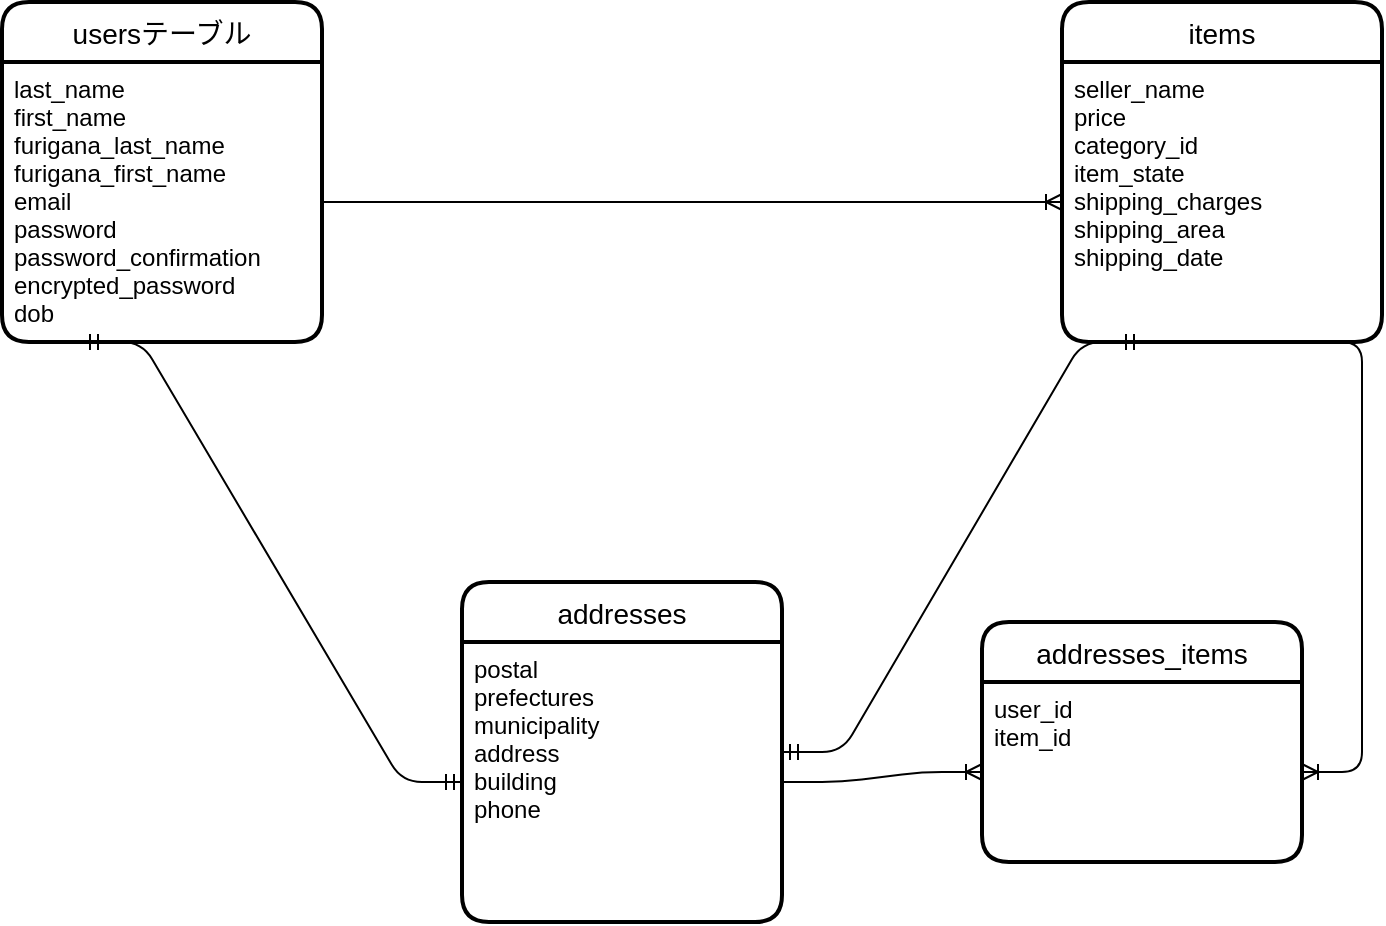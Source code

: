 <mxfile version="13.10.0" type="embed">
    <diagram id="2u54URwKtn0oQCWYSAu8" name="ページ1">
        <mxGraphModel dx="1465" dy="985" grid="1" gridSize="10" guides="1" tooltips="1" connect="1" arrows="1" fold="1" page="1" pageScale="1" pageWidth="827" pageHeight="1169" math="0" shadow="0">
            <root>
                <mxCell id="0"/>
                <mxCell id="1" parent="0"/>
                <mxCell id="yAP5g8DO2VciCxcq5tfG-16" value="usersテーブル" style="swimlane;childLayout=stackLayout;horizontal=1;startSize=30;horizontalStack=0;rounded=1;fontSize=14;fontStyle=0;strokeWidth=2;resizeParent=0;resizeLast=1;shadow=0;dashed=0;align=center;" parent="1" vertex="1">
                    <mxGeometry x="30" y="380" width="160" height="170" as="geometry"/>
                </mxCell>
                <mxCell id="yAP5g8DO2VciCxcq5tfG-17" value="last_name&#10;first_name&#10;furigana_last_name&#10;furigana_first_name&#10;email　&#10;password&#10;password_confirmation&#10;encrypted_password&#10;dob" style="align=left;strokeColor=none;fillColor=none;spacingLeft=4;fontSize=12;verticalAlign=top;resizable=0;rotatable=0;part=1;" parent="yAP5g8DO2VciCxcq5tfG-16" vertex="1">
                    <mxGeometry y="30" width="160" height="140" as="geometry"/>
                </mxCell>
                <mxCell id="yAP5g8DO2VciCxcq5tfG-20" value="items" style="swimlane;childLayout=stackLayout;horizontal=1;startSize=30;horizontalStack=0;rounded=1;fontSize=14;fontStyle=0;strokeWidth=2;resizeParent=0;resizeLast=1;shadow=0;dashed=0;align=center;" parent="1" vertex="1">
                    <mxGeometry x="560" y="380" width="160" height="170" as="geometry"/>
                </mxCell>
                <mxCell id="yAP5g8DO2VciCxcq5tfG-21" value="seller_name&#10;price&#10;category_id&#10;item_state&#10;shipping_charges&#10;shipping_area&#10;shipping_date" style="align=left;strokeColor=none;fillColor=none;spacingLeft=4;fontSize=12;verticalAlign=top;resizable=0;rotatable=0;part=1;" parent="yAP5g8DO2VciCxcq5tfG-20" vertex="1">
                    <mxGeometry y="30" width="160" height="140" as="geometry"/>
                </mxCell>
                <mxCell id="yAP5g8DO2VciCxcq5tfG-23" value="addresses" style="swimlane;childLayout=stackLayout;horizontal=1;startSize=30;horizontalStack=0;rounded=1;fontSize=14;fontStyle=0;strokeWidth=2;resizeParent=0;resizeLast=1;shadow=0;dashed=0;align=center;" parent="1" vertex="1">
                    <mxGeometry x="260" y="670" width="160" height="170" as="geometry"/>
                </mxCell>
                <mxCell id="yAP5g8DO2VciCxcq5tfG-24" value="postal&#10;prefectures&#10;municipality&#10;address&#10;building&#10;phone" style="align=left;strokeColor=none;fillColor=none;spacingLeft=4;fontSize=12;verticalAlign=top;resizable=0;rotatable=0;part=1;" parent="yAP5g8DO2VciCxcq5tfG-23" vertex="1">
                    <mxGeometry y="30" width="160" height="140" as="geometry"/>
                </mxCell>
                <mxCell id="yAP5g8DO2VciCxcq5tfG-40" value="" style="edgeStyle=entityRelationEdgeStyle;fontSize=12;html=1;endArrow=ERoneToMany;entryX=0;entryY=0.5;entryDx=0;entryDy=0;" parent="1" source="yAP5g8DO2VciCxcq5tfG-17" target="yAP5g8DO2VciCxcq5tfG-21" edge="1">
                    <mxGeometry width="100" height="100" relative="1" as="geometry">
                        <mxPoint x="450" y="580" as="sourcePoint"/>
                        <mxPoint x="550" y="480" as="targetPoint"/>
                    </mxGeometry>
                </mxCell>
                <mxCell id="yAP5g8DO2VciCxcq5tfG-46" value="" style="edgeStyle=entityRelationEdgeStyle;fontSize=12;html=1;endArrow=ERmandOne;startArrow=ERmandOne;exitX=0.25;exitY=1;exitDx=0;exitDy=0;entryX=0;entryY=0.5;entryDx=0;entryDy=0;" parent="1" source="yAP5g8DO2VciCxcq5tfG-17" target="yAP5g8DO2VciCxcq5tfG-24" edge="1">
                    <mxGeometry width="100" height="100" relative="1" as="geometry">
                        <mxPoint x="360" y="820" as="sourcePoint"/>
                        <mxPoint x="460" y="720" as="targetPoint"/>
                    </mxGeometry>
                </mxCell>
                <mxCell id="2" value="addresses_items" style="swimlane;childLayout=stackLayout;horizontal=1;startSize=30;horizontalStack=0;rounded=1;fontSize=14;fontStyle=0;strokeWidth=2;resizeParent=0;resizeLast=1;shadow=0;dashed=0;align=center;" parent="1" vertex="1">
                    <mxGeometry x="520" y="690" width="160" height="120" as="geometry"/>
                </mxCell>
                <mxCell id="3" value="user_id&#10;item_id&#10;" style="align=left;strokeColor=none;fillColor=none;spacingLeft=4;fontSize=12;verticalAlign=top;resizable=0;rotatable=0;part=1;" parent="2" vertex="1">
                    <mxGeometry y="30" width="160" height="90" as="geometry"/>
                </mxCell>
                <mxCell id="6" value="" style="edgeStyle=entityRelationEdgeStyle;fontSize=12;html=1;endArrow=ERoneToMany;exitX=1;exitY=0.5;exitDx=0;exitDy=0;" parent="1" source="yAP5g8DO2VciCxcq5tfG-24" target="3" edge="1">
                    <mxGeometry width="100" height="100" relative="1" as="geometry">
                        <mxPoint x="420.48" y="678.36" as="sourcePoint"/>
                        <mxPoint x="530" y="678" as="targetPoint"/>
                    </mxGeometry>
                </mxCell>
                <mxCell id="7" value="" style="edgeStyle=entityRelationEdgeStyle;fontSize=12;html=1;endArrow=ERoneToMany;exitX=0.75;exitY=1;exitDx=0;exitDy=0;" parent="1" source="yAP5g8DO2VciCxcq5tfG-21" target="3" edge="1">
                    <mxGeometry width="100" height="100" relative="1" as="geometry">
                        <mxPoint x="682" y="550" as="sourcePoint"/>
                        <mxPoint x="590" y="690" as="targetPoint"/>
                    </mxGeometry>
                </mxCell>
                <mxCell id="9" value="" style="edgeStyle=entityRelationEdgeStyle;fontSize=12;html=1;endArrow=ERmandOne;startArrow=ERmandOne;entryX=0.25;entryY=1;entryDx=0;entryDy=0;" parent="1" source="yAP5g8DO2VciCxcq5tfG-23" target="yAP5g8DO2VciCxcq5tfG-21" edge="1">
                    <mxGeometry width="100" height="100" relative="1" as="geometry">
                        <mxPoint x="424.16" y="652.2" as="sourcePoint"/>
                        <mxPoint x="570" y="740" as="targetPoint"/>
                    </mxGeometry>
                </mxCell>
            </root>
        </mxGraphModel>
    </diagram>
</mxfile>